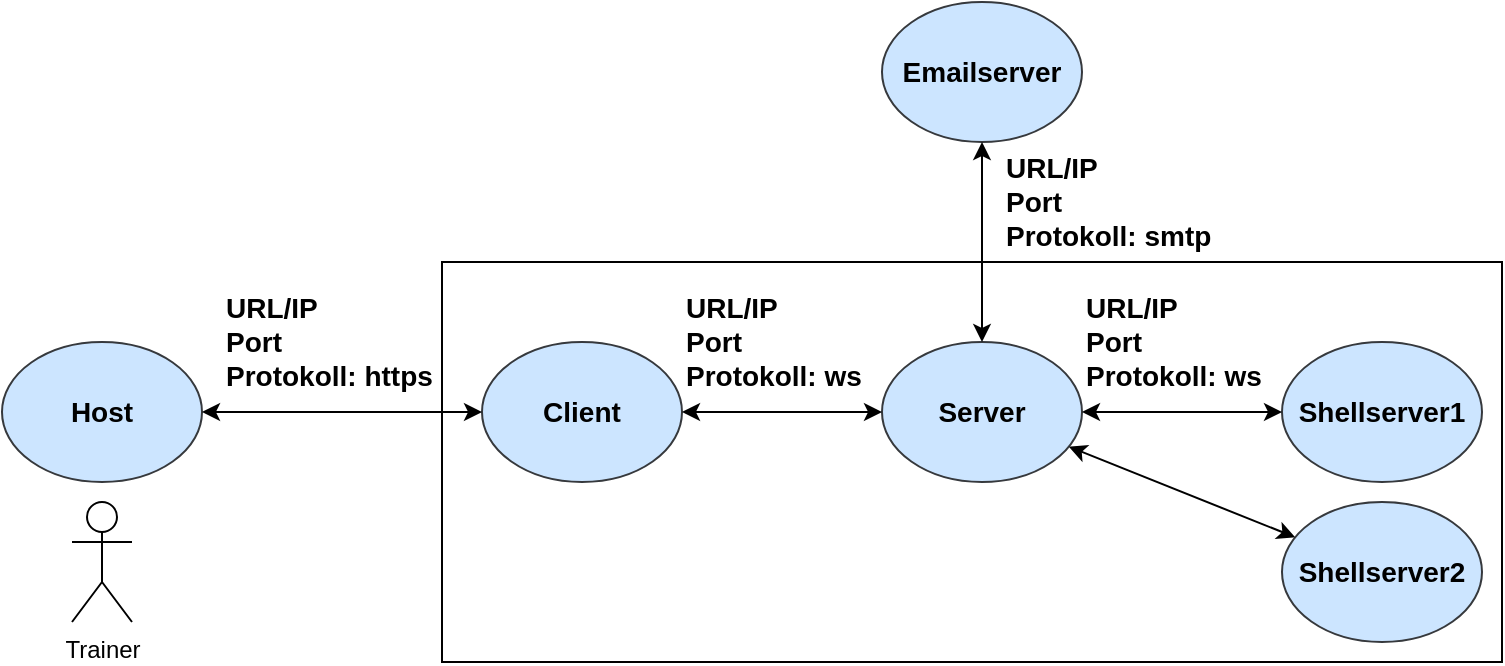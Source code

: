 <mxfile version="14.9.6" type="device"><diagram id="2QJbeIfYPrJ_KE-8LGee" name="Page-1"><mxGraphModel dx="1422" dy="832" grid="1" gridSize="10" guides="1" tooltips="1" connect="1" arrows="1" fold="1" page="1" pageScale="1" pageWidth="1169" pageHeight="1654" math="0" shadow="0"><root><mxCell id="0"/><mxCell id="1" parent="0"/><mxCell id="g5fNu_kYq-rNJAf_uYWs-2" value="Trainer" style="shape=umlActor;verticalLabelPosition=bottom;verticalAlign=top;html=1;outlineConnect=0;" vertex="1" parent="1"><mxGeometry x="215" y="360" width="30" height="60" as="geometry"/></mxCell><mxCell id="g5fNu_kYq-rNJAf_uYWs-3" value="&lt;b&gt;&lt;font style=&quot;font-size: 14px&quot;&gt;Host&lt;/font&gt;&lt;/b&gt;" style="ellipse;whiteSpace=wrap;html=1;fillColor=#cce5ff;strokeColor=#36393d;" vertex="1" parent="1"><mxGeometry x="180" y="280" width="100" height="70" as="geometry"/></mxCell><mxCell id="g5fNu_kYq-rNJAf_uYWs-5" value="" style="rounded=0;whiteSpace=wrap;html=1;" vertex="1" parent="1"><mxGeometry x="400" y="240" width="530" height="200" as="geometry"/></mxCell><mxCell id="g5fNu_kYq-rNJAf_uYWs-4" value="&lt;b&gt;&lt;font style=&quot;font-size: 14px&quot;&gt;Client&lt;/font&gt;&lt;/b&gt;" style="ellipse;whiteSpace=wrap;html=1;fillColor=#cce5ff;strokeColor=#36393d;" vertex="1" parent="1"><mxGeometry x="420" y="280" width="100" height="70" as="geometry"/></mxCell><mxCell id="g5fNu_kYq-rNJAf_uYWs-6" value="&lt;b&gt;&lt;font style=&quot;font-size: 14px&quot;&gt;Server&lt;/font&gt;&lt;/b&gt;" style="ellipse;whiteSpace=wrap;html=1;fillColor=#cce5ff;strokeColor=#36393d;" vertex="1" parent="1"><mxGeometry x="620" y="280" width="100" height="70" as="geometry"/></mxCell><mxCell id="g5fNu_kYq-rNJAf_uYWs-7" value="&lt;b&gt;&lt;font style=&quot;font-size: 14px&quot;&gt;Shellserver1&lt;/font&gt;&lt;/b&gt;" style="ellipse;whiteSpace=wrap;html=1;fillColor=#cce5ff;strokeColor=#36393d;" vertex="1" parent="1"><mxGeometry x="820" y="280" width="100" height="70" as="geometry"/></mxCell><mxCell id="g5fNu_kYq-rNJAf_uYWs-8" value="&lt;b&gt;&lt;font style=&quot;font-size: 14px&quot;&gt;Shellserver2&lt;/font&gt;&lt;/b&gt;" style="ellipse;whiteSpace=wrap;html=1;fillColor=#cce5ff;strokeColor=#36393d;" vertex="1" parent="1"><mxGeometry x="820" y="360" width="100" height="70" as="geometry"/></mxCell><mxCell id="g5fNu_kYq-rNJAf_uYWs-9" value="" style="endArrow=classic;startArrow=classic;html=1;" edge="1" parent="1" source="g5fNu_kYq-rNJAf_uYWs-3" target="g5fNu_kYq-rNJAf_uYWs-4"><mxGeometry width="50" height="50" relative="1" as="geometry"><mxPoint x="690" y="570" as="sourcePoint"/><mxPoint x="740" y="520" as="targetPoint"/></mxGeometry></mxCell><mxCell id="g5fNu_kYq-rNJAf_uYWs-10" value="" style="endArrow=classic;startArrow=classic;html=1;" edge="1" parent="1" source="g5fNu_kYq-rNJAf_uYWs-6" target="g5fNu_kYq-rNJAf_uYWs-4"><mxGeometry width="50" height="50" relative="1" as="geometry"><mxPoint x="330" y="325" as="sourcePoint"/><mxPoint x="460" y="314" as="targetPoint"/></mxGeometry></mxCell><mxCell id="g5fNu_kYq-rNJAf_uYWs-11" value="" style="endArrow=classic;startArrow=classic;html=1;" edge="1" parent="1" source="g5fNu_kYq-rNJAf_uYWs-6" target="g5fNu_kYq-rNJAf_uYWs-7"><mxGeometry width="50" height="50" relative="1" as="geometry"><mxPoint x="600.055" y="321.499" as="sourcePoint"/><mxPoint x="539.932" y="323.335" as="targetPoint"/></mxGeometry></mxCell><mxCell id="g5fNu_kYq-rNJAf_uYWs-12" value="&lt;b&gt;&lt;font style=&quot;font-size: 14px&quot;&gt;Emailserver&lt;/font&gt;&lt;/b&gt;" style="ellipse;whiteSpace=wrap;html=1;fillColor=#cce5ff;strokeColor=#36393d;" vertex="1" parent="1"><mxGeometry x="620" y="110" width="100" height="70" as="geometry"/></mxCell><mxCell id="g5fNu_kYq-rNJAf_uYWs-13" value="" style="endArrow=classic;startArrow=classic;html=1;" edge="1" parent="1" source="g5fNu_kYq-rNJAf_uYWs-6" target="g5fNu_kYq-rNJAf_uYWs-8"><mxGeometry width="50" height="50" relative="1" as="geometry"><mxPoint x="719.945" y="321.499" as="sourcePoint"/><mxPoint x="780.068" y="323.335" as="targetPoint"/></mxGeometry></mxCell><mxCell id="g5fNu_kYq-rNJAf_uYWs-14" value="" style="endArrow=classic;startArrow=classic;html=1;" edge="1" parent="1" source="g5fNu_kYq-rNJAf_uYWs-6" target="g5fNu_kYq-rNJAf_uYWs-12"><mxGeometry width="50" height="50" relative="1" as="geometry"><mxPoint x="735.149" y="338.787" as="sourcePoint"/><mxPoint x="824.851" y="361.213" as="targetPoint"/></mxGeometry></mxCell><mxCell id="g5fNu_kYq-rNJAf_uYWs-15" value="&lt;span style=&quot;font-size: 14px&quot;&gt;&lt;b&gt;URL/IP&lt;br&gt;Port&lt;br&gt;Protokoll: https&lt;br&gt;&lt;/b&gt;&lt;/span&gt;" style="text;html=1;strokeColor=none;fillColor=none;align=left;verticalAlign=middle;whiteSpace=wrap;rounded=0;" vertex="1" parent="1"><mxGeometry x="290" y="250" width="110" height="60" as="geometry"/></mxCell><mxCell id="g5fNu_kYq-rNJAf_uYWs-16" value="&lt;span style=&quot;font-size: 14px&quot;&gt;&lt;b&gt;URL/IP&lt;br&gt;Port&lt;br&gt;Protokoll: ws&lt;br&gt;&lt;/b&gt;&lt;/span&gt;" style="text;html=1;strokeColor=none;fillColor=none;align=left;verticalAlign=middle;whiteSpace=wrap;rounded=0;" vertex="1" parent="1"><mxGeometry x="520" y="250" width="110" height="60" as="geometry"/></mxCell><mxCell id="g5fNu_kYq-rNJAf_uYWs-17" value="&lt;span style=&quot;font-size: 14px&quot;&gt;&lt;b&gt;URL/IP&lt;br&gt;Port&lt;br&gt;Protokoll: smtp&lt;br&gt;&lt;/b&gt;&lt;/span&gt;" style="text;html=1;strokeColor=none;fillColor=none;align=left;verticalAlign=middle;whiteSpace=wrap;rounded=0;" vertex="1" parent="1"><mxGeometry x="680" y="180" width="110" height="60" as="geometry"/></mxCell><mxCell id="g5fNu_kYq-rNJAf_uYWs-18" value="&lt;span style=&quot;font-size: 14px&quot;&gt;&lt;b&gt;URL/IP&lt;br&gt;Port&lt;br&gt;Protokoll: ws&lt;br&gt;&lt;/b&gt;&lt;/span&gt;" style="text;html=1;strokeColor=none;fillColor=none;align=left;verticalAlign=middle;whiteSpace=wrap;rounded=0;" vertex="1" parent="1"><mxGeometry x="720" y="250" width="110" height="60" as="geometry"/></mxCell></root></mxGraphModel></diagram></mxfile>